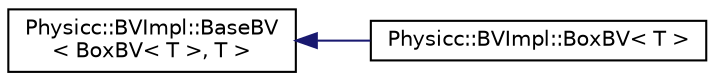 digraph "Graphical Class Hierarchy"
{
 // LATEX_PDF_SIZE
  edge [fontname="Helvetica",fontsize="10",labelfontname="Helvetica",labelfontsize="10"];
  node [fontname="Helvetica",fontsize="10",shape=record];
  rankdir="LR";
  Node0 [label="Physicc::BVImpl::BaseBV\l\< BoxBV\< T \>, T \>",height=0.2,width=0.4,color="black", fillcolor="white", style="filled",URL="$classPhysicc_1_1BVImpl_1_1BaseBV.html",tooltip=" "];
  Node0 -> Node1 [dir="back",color="midnightblue",fontsize="10",style="solid",fontname="Helvetica"];
  Node1 [label="Physicc::BVImpl::BoxBV\< T \>",height=0.2,width=0.4,color="black", fillcolor="white", style="filled",URL="$classPhysicc_1_1BVImpl_1_1BoxBV.html",tooltip=" "];
}
